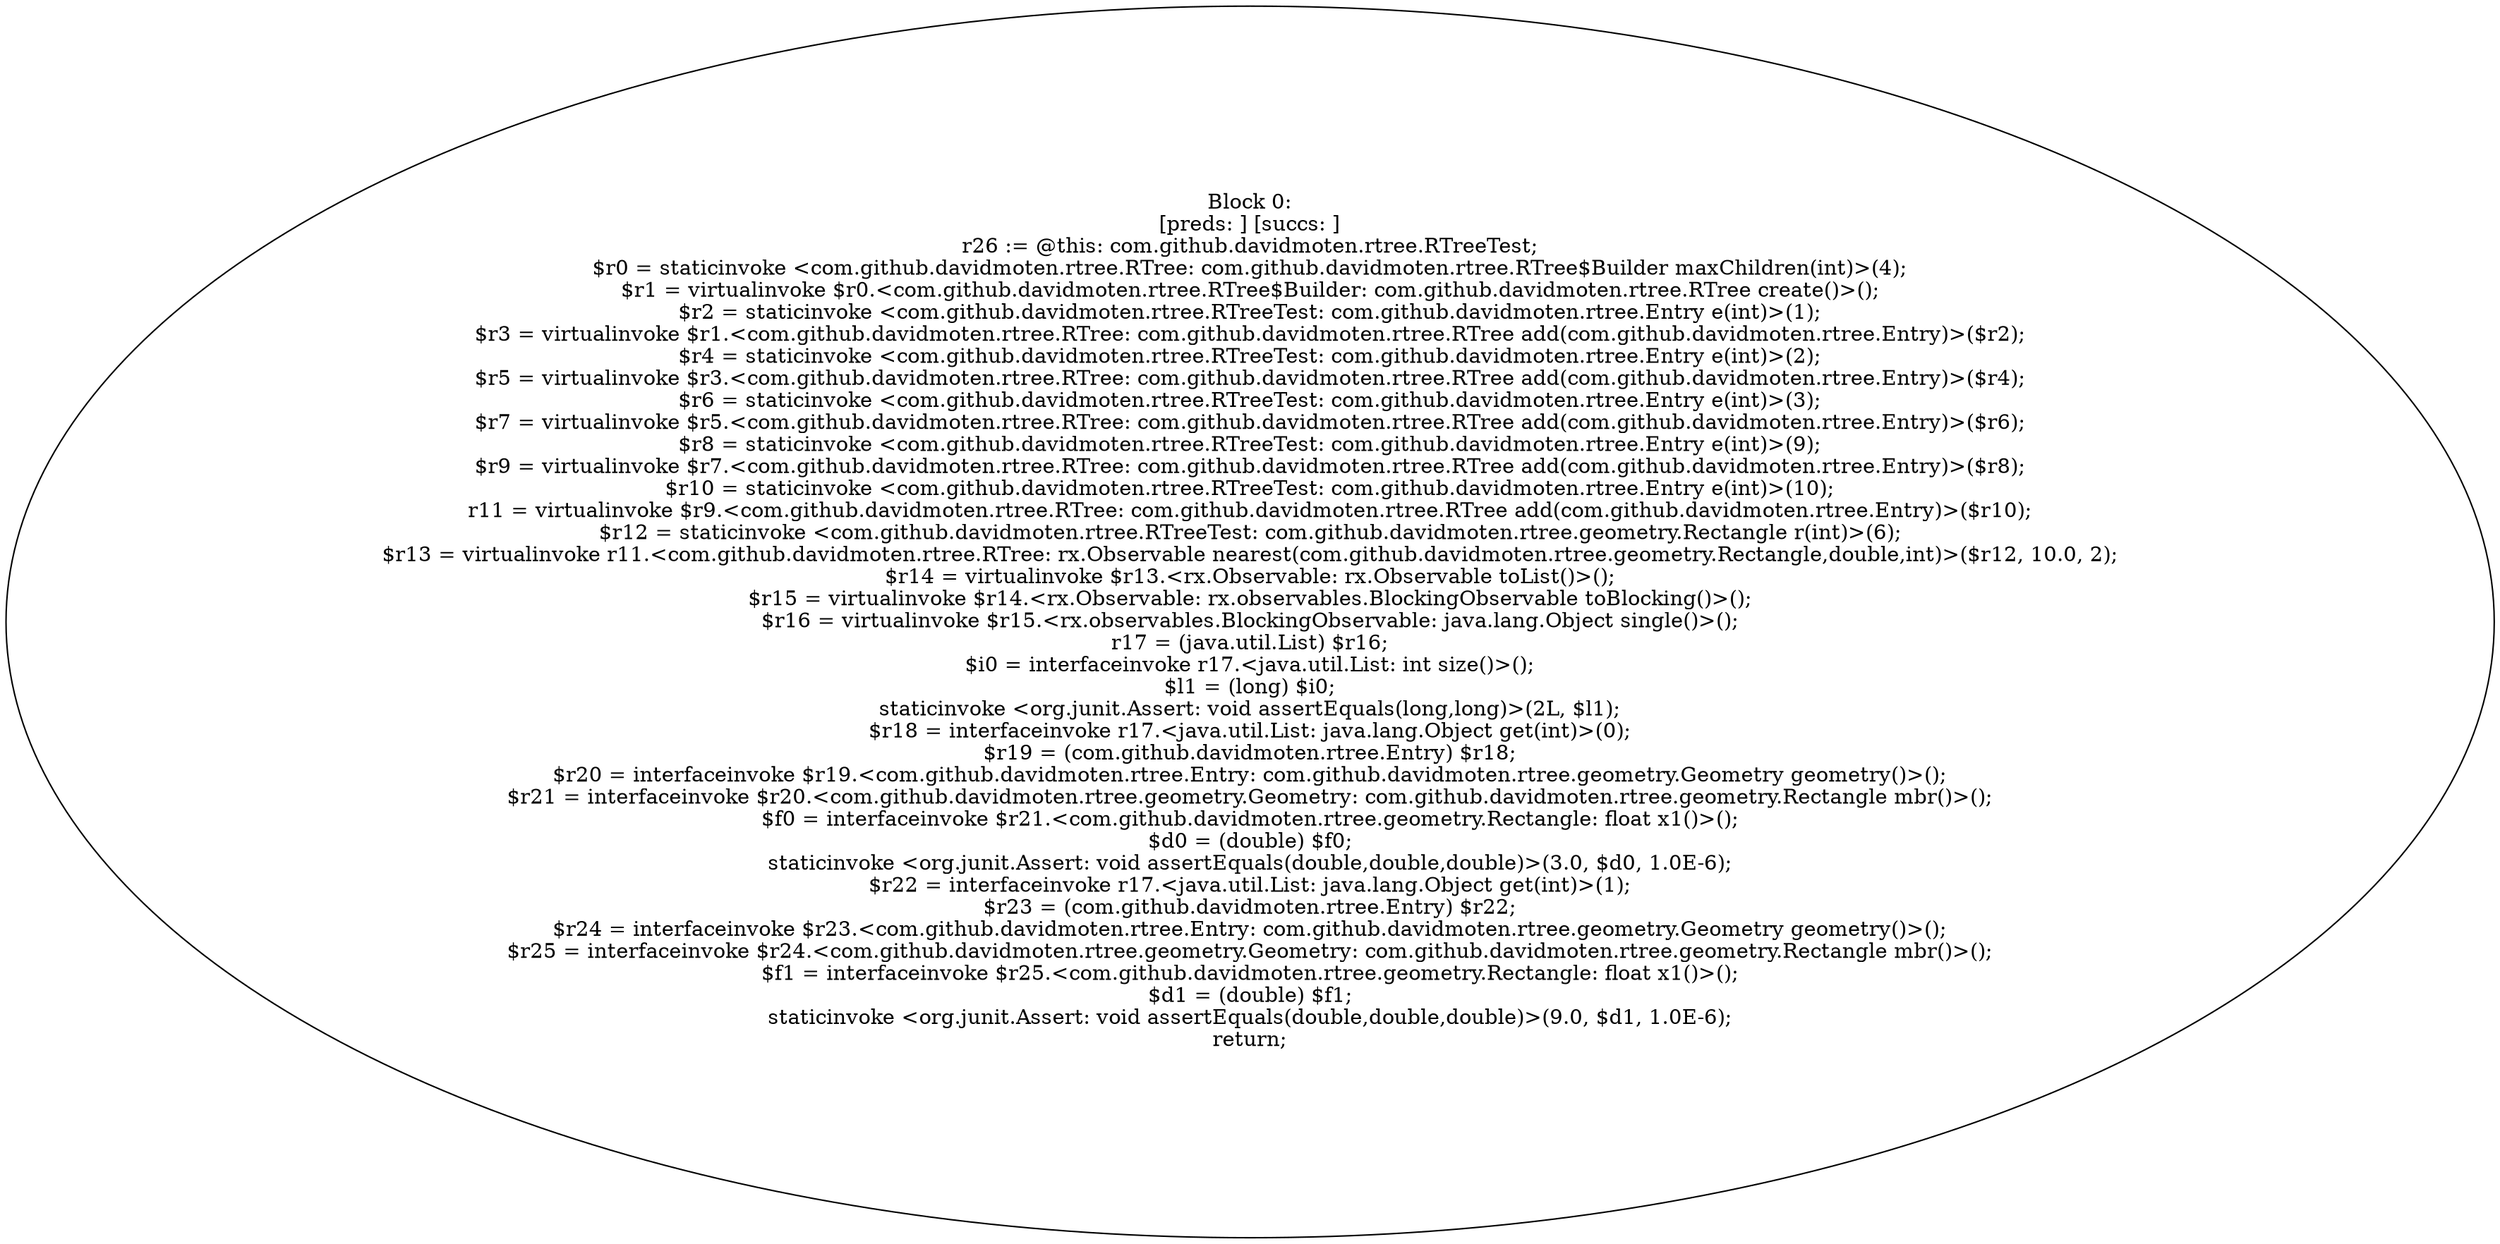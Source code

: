 digraph "unitGraph" {
    "Block 0:
[preds: ] [succs: ]
r26 := @this: com.github.davidmoten.rtree.RTreeTest;
$r0 = staticinvoke <com.github.davidmoten.rtree.RTree: com.github.davidmoten.rtree.RTree$Builder maxChildren(int)>(4);
$r1 = virtualinvoke $r0.<com.github.davidmoten.rtree.RTree$Builder: com.github.davidmoten.rtree.RTree create()>();
$r2 = staticinvoke <com.github.davidmoten.rtree.RTreeTest: com.github.davidmoten.rtree.Entry e(int)>(1);
$r3 = virtualinvoke $r1.<com.github.davidmoten.rtree.RTree: com.github.davidmoten.rtree.RTree add(com.github.davidmoten.rtree.Entry)>($r2);
$r4 = staticinvoke <com.github.davidmoten.rtree.RTreeTest: com.github.davidmoten.rtree.Entry e(int)>(2);
$r5 = virtualinvoke $r3.<com.github.davidmoten.rtree.RTree: com.github.davidmoten.rtree.RTree add(com.github.davidmoten.rtree.Entry)>($r4);
$r6 = staticinvoke <com.github.davidmoten.rtree.RTreeTest: com.github.davidmoten.rtree.Entry e(int)>(3);
$r7 = virtualinvoke $r5.<com.github.davidmoten.rtree.RTree: com.github.davidmoten.rtree.RTree add(com.github.davidmoten.rtree.Entry)>($r6);
$r8 = staticinvoke <com.github.davidmoten.rtree.RTreeTest: com.github.davidmoten.rtree.Entry e(int)>(9);
$r9 = virtualinvoke $r7.<com.github.davidmoten.rtree.RTree: com.github.davidmoten.rtree.RTree add(com.github.davidmoten.rtree.Entry)>($r8);
$r10 = staticinvoke <com.github.davidmoten.rtree.RTreeTest: com.github.davidmoten.rtree.Entry e(int)>(10);
r11 = virtualinvoke $r9.<com.github.davidmoten.rtree.RTree: com.github.davidmoten.rtree.RTree add(com.github.davidmoten.rtree.Entry)>($r10);
$r12 = staticinvoke <com.github.davidmoten.rtree.RTreeTest: com.github.davidmoten.rtree.geometry.Rectangle r(int)>(6);
$r13 = virtualinvoke r11.<com.github.davidmoten.rtree.RTree: rx.Observable nearest(com.github.davidmoten.rtree.geometry.Rectangle,double,int)>($r12, 10.0, 2);
$r14 = virtualinvoke $r13.<rx.Observable: rx.Observable toList()>();
$r15 = virtualinvoke $r14.<rx.Observable: rx.observables.BlockingObservable toBlocking()>();
$r16 = virtualinvoke $r15.<rx.observables.BlockingObservable: java.lang.Object single()>();
r17 = (java.util.List) $r16;
$i0 = interfaceinvoke r17.<java.util.List: int size()>();
$l1 = (long) $i0;
staticinvoke <org.junit.Assert: void assertEquals(long,long)>(2L, $l1);
$r18 = interfaceinvoke r17.<java.util.List: java.lang.Object get(int)>(0);
$r19 = (com.github.davidmoten.rtree.Entry) $r18;
$r20 = interfaceinvoke $r19.<com.github.davidmoten.rtree.Entry: com.github.davidmoten.rtree.geometry.Geometry geometry()>();
$r21 = interfaceinvoke $r20.<com.github.davidmoten.rtree.geometry.Geometry: com.github.davidmoten.rtree.geometry.Rectangle mbr()>();
$f0 = interfaceinvoke $r21.<com.github.davidmoten.rtree.geometry.Rectangle: float x1()>();
$d0 = (double) $f0;
staticinvoke <org.junit.Assert: void assertEquals(double,double,double)>(3.0, $d0, 1.0E-6);
$r22 = interfaceinvoke r17.<java.util.List: java.lang.Object get(int)>(1);
$r23 = (com.github.davidmoten.rtree.Entry) $r22;
$r24 = interfaceinvoke $r23.<com.github.davidmoten.rtree.Entry: com.github.davidmoten.rtree.geometry.Geometry geometry()>();
$r25 = interfaceinvoke $r24.<com.github.davidmoten.rtree.geometry.Geometry: com.github.davidmoten.rtree.geometry.Rectangle mbr()>();
$f1 = interfaceinvoke $r25.<com.github.davidmoten.rtree.geometry.Rectangle: float x1()>();
$d1 = (double) $f1;
staticinvoke <org.junit.Assert: void assertEquals(double,double,double)>(9.0, $d1, 1.0E-6);
return;
"
}

